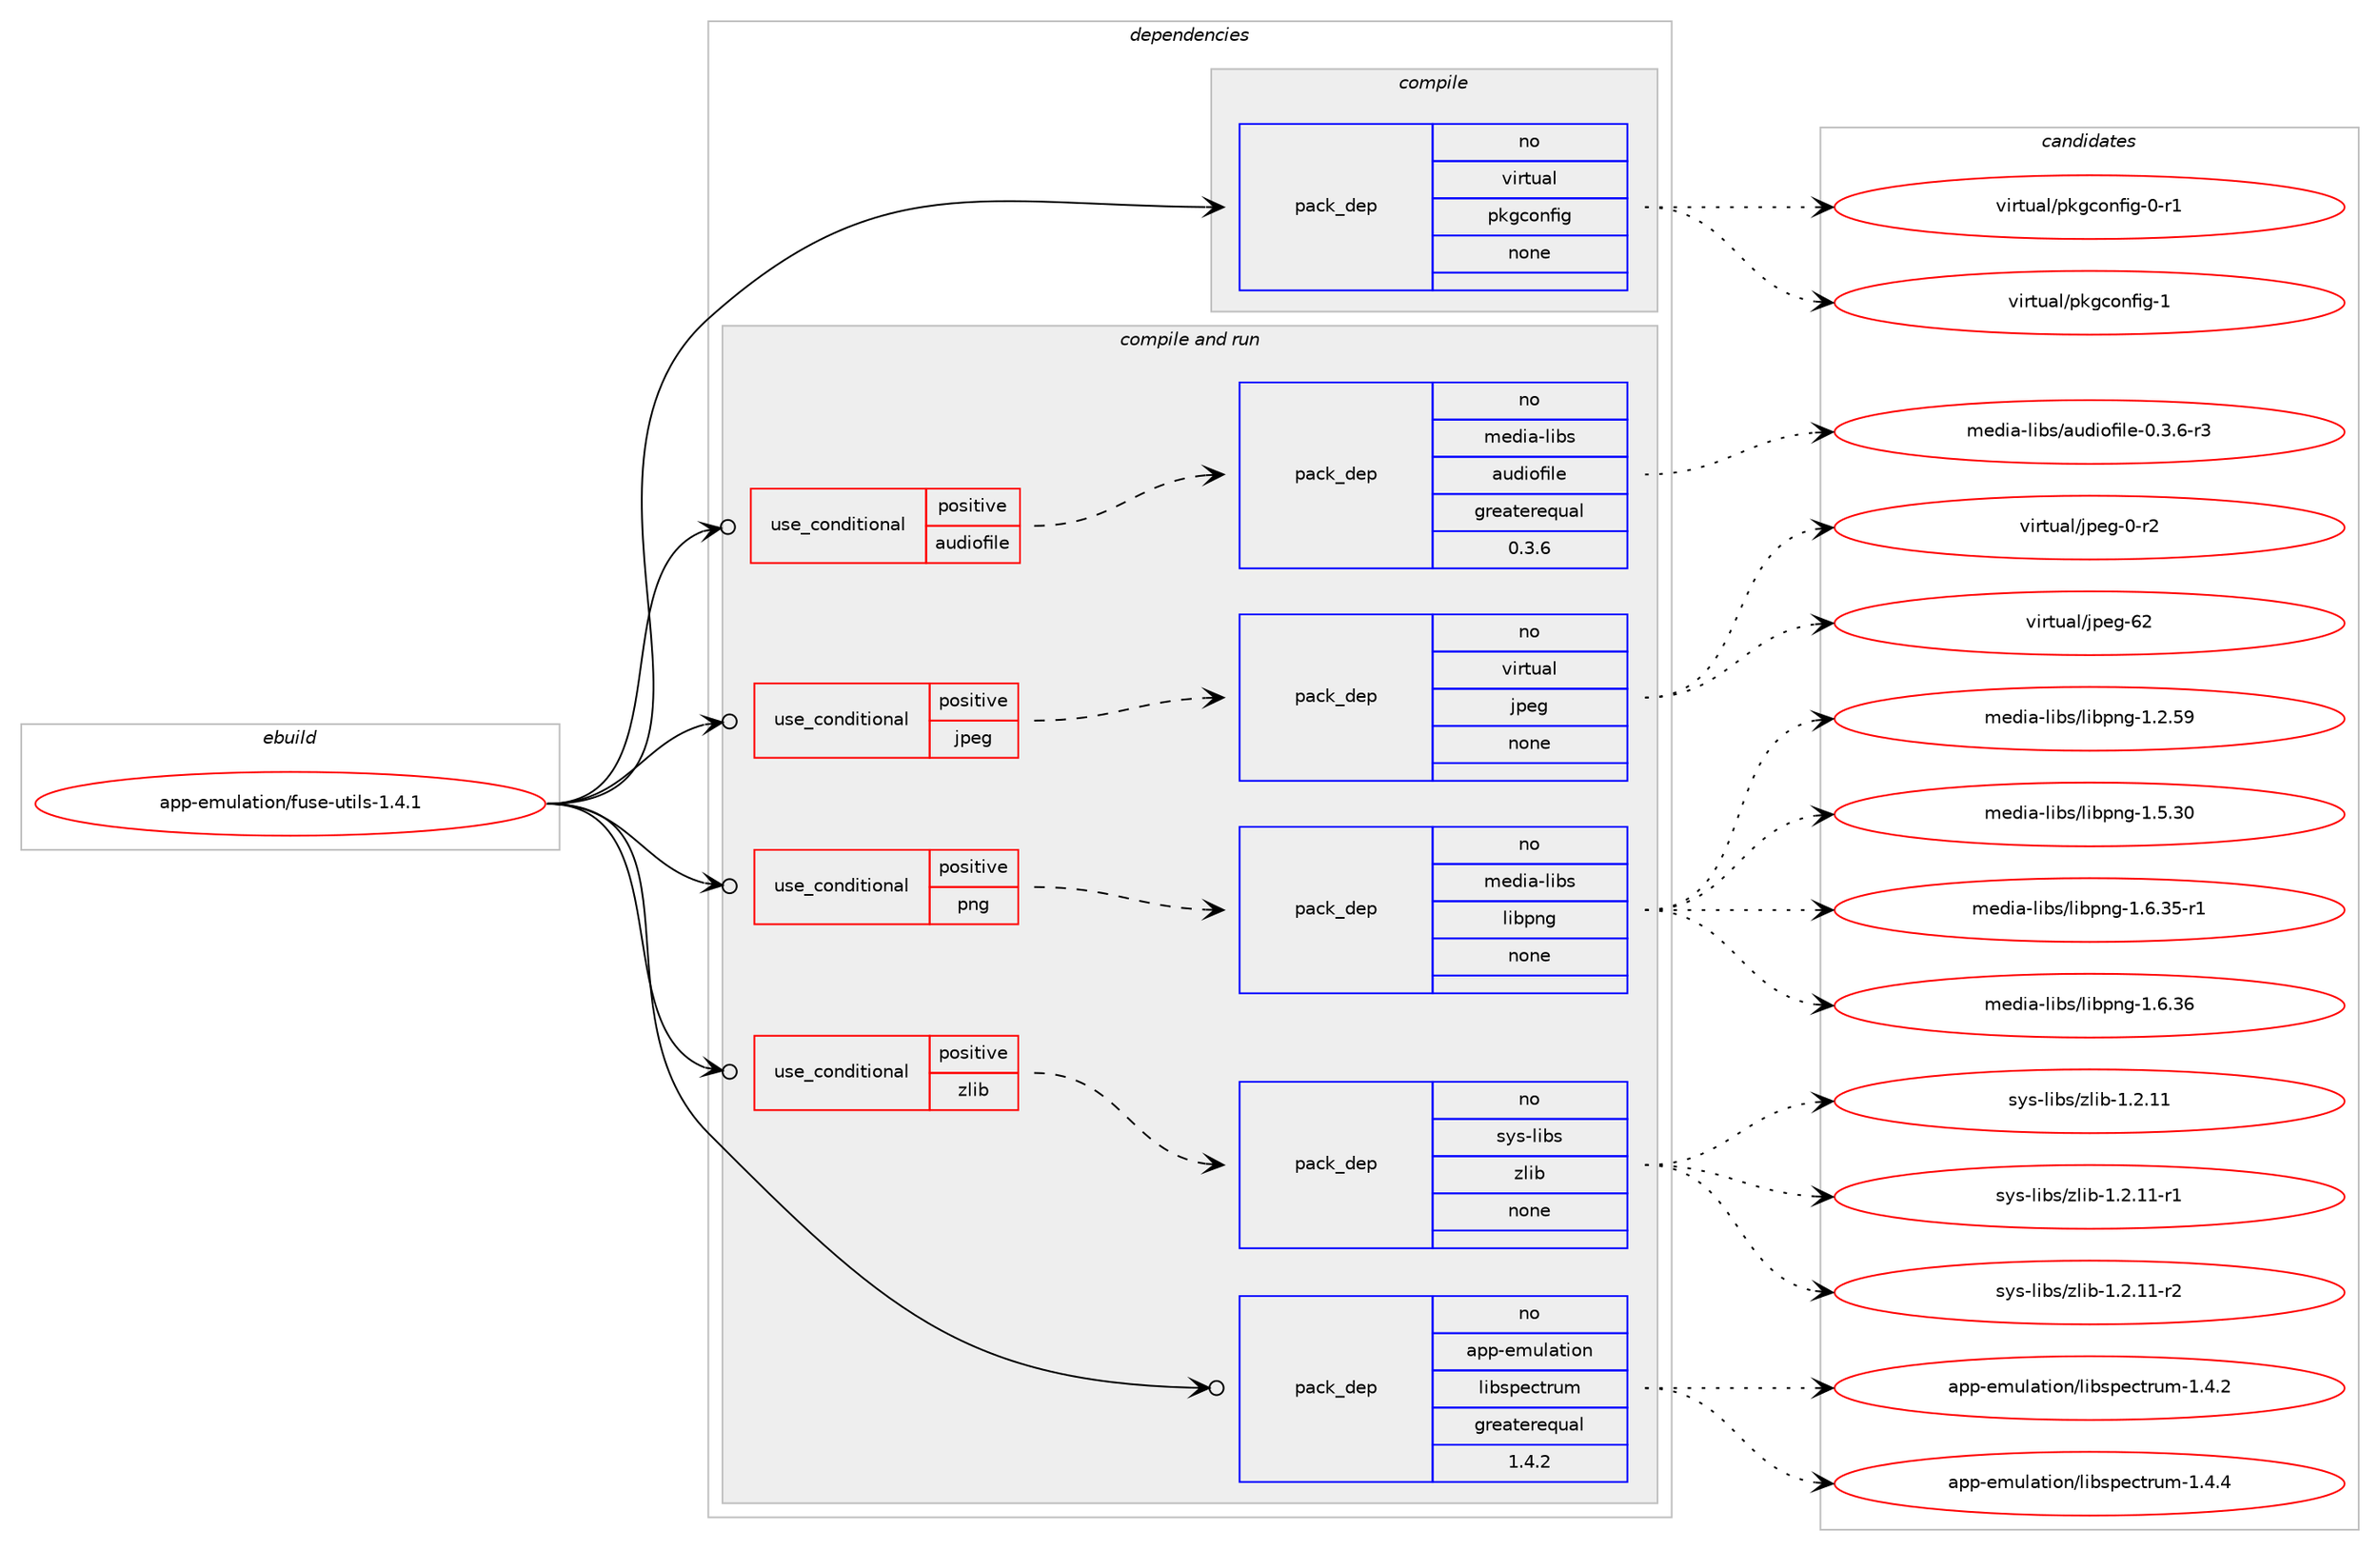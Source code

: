digraph prolog {

# *************
# Graph options
# *************

newrank=true;
concentrate=true;
compound=true;
graph [rankdir=LR,fontname=Helvetica,fontsize=10,ranksep=1.5];#, ranksep=2.5, nodesep=0.2];
edge  [arrowhead=vee];
node  [fontname=Helvetica,fontsize=10];

# **********
# The ebuild
# **********

subgraph cluster_leftcol {
color=gray;
rank=same;
label=<<i>ebuild</i>>;
id [label="app-emulation/fuse-utils-1.4.1", color=red, width=4, href="../app-emulation/fuse-utils-1.4.1.svg"];
}

# ****************
# The dependencies
# ****************

subgraph cluster_midcol {
color=gray;
label=<<i>dependencies</i>>;
subgraph cluster_compile {
fillcolor="#eeeeee";
style=filled;
label=<<i>compile</i>>;
subgraph pack915382 {
dependency1285299 [label=<<TABLE BORDER="0" CELLBORDER="1" CELLSPACING="0" CELLPADDING="4" WIDTH="220"><TR><TD ROWSPAN="6" CELLPADDING="30">pack_dep</TD></TR><TR><TD WIDTH="110">no</TD></TR><TR><TD>virtual</TD></TR><TR><TD>pkgconfig</TD></TR><TR><TD>none</TD></TR><TR><TD></TD></TR></TABLE>>, shape=none, color=blue];
}
id:e -> dependency1285299:w [weight=20,style="solid",arrowhead="vee"];
}
subgraph cluster_compileandrun {
fillcolor="#eeeeee";
style=filled;
label=<<i>compile and run</i>>;
subgraph cond349950 {
dependency1285300 [label=<<TABLE BORDER="0" CELLBORDER="1" CELLSPACING="0" CELLPADDING="4"><TR><TD ROWSPAN="3" CELLPADDING="10">use_conditional</TD></TR><TR><TD>positive</TD></TR><TR><TD>audiofile</TD></TR></TABLE>>, shape=none, color=red];
subgraph pack915383 {
dependency1285301 [label=<<TABLE BORDER="0" CELLBORDER="1" CELLSPACING="0" CELLPADDING="4" WIDTH="220"><TR><TD ROWSPAN="6" CELLPADDING="30">pack_dep</TD></TR><TR><TD WIDTH="110">no</TD></TR><TR><TD>media-libs</TD></TR><TR><TD>audiofile</TD></TR><TR><TD>greaterequal</TD></TR><TR><TD>0.3.6</TD></TR></TABLE>>, shape=none, color=blue];
}
dependency1285300:e -> dependency1285301:w [weight=20,style="dashed",arrowhead="vee"];
}
id:e -> dependency1285300:w [weight=20,style="solid",arrowhead="odotvee"];
subgraph cond349951 {
dependency1285302 [label=<<TABLE BORDER="0" CELLBORDER="1" CELLSPACING="0" CELLPADDING="4"><TR><TD ROWSPAN="3" CELLPADDING="10">use_conditional</TD></TR><TR><TD>positive</TD></TR><TR><TD>jpeg</TD></TR></TABLE>>, shape=none, color=red];
subgraph pack915384 {
dependency1285303 [label=<<TABLE BORDER="0" CELLBORDER="1" CELLSPACING="0" CELLPADDING="4" WIDTH="220"><TR><TD ROWSPAN="6" CELLPADDING="30">pack_dep</TD></TR><TR><TD WIDTH="110">no</TD></TR><TR><TD>virtual</TD></TR><TR><TD>jpeg</TD></TR><TR><TD>none</TD></TR><TR><TD></TD></TR></TABLE>>, shape=none, color=blue];
}
dependency1285302:e -> dependency1285303:w [weight=20,style="dashed",arrowhead="vee"];
}
id:e -> dependency1285302:w [weight=20,style="solid",arrowhead="odotvee"];
subgraph cond349952 {
dependency1285304 [label=<<TABLE BORDER="0" CELLBORDER="1" CELLSPACING="0" CELLPADDING="4"><TR><TD ROWSPAN="3" CELLPADDING="10">use_conditional</TD></TR><TR><TD>positive</TD></TR><TR><TD>png</TD></TR></TABLE>>, shape=none, color=red];
subgraph pack915385 {
dependency1285305 [label=<<TABLE BORDER="0" CELLBORDER="1" CELLSPACING="0" CELLPADDING="4" WIDTH="220"><TR><TD ROWSPAN="6" CELLPADDING="30">pack_dep</TD></TR><TR><TD WIDTH="110">no</TD></TR><TR><TD>media-libs</TD></TR><TR><TD>libpng</TD></TR><TR><TD>none</TD></TR><TR><TD></TD></TR></TABLE>>, shape=none, color=blue];
}
dependency1285304:e -> dependency1285305:w [weight=20,style="dashed",arrowhead="vee"];
}
id:e -> dependency1285304:w [weight=20,style="solid",arrowhead="odotvee"];
subgraph cond349953 {
dependency1285306 [label=<<TABLE BORDER="0" CELLBORDER="1" CELLSPACING="0" CELLPADDING="4"><TR><TD ROWSPAN="3" CELLPADDING="10">use_conditional</TD></TR><TR><TD>positive</TD></TR><TR><TD>zlib</TD></TR></TABLE>>, shape=none, color=red];
subgraph pack915386 {
dependency1285307 [label=<<TABLE BORDER="0" CELLBORDER="1" CELLSPACING="0" CELLPADDING="4" WIDTH="220"><TR><TD ROWSPAN="6" CELLPADDING="30">pack_dep</TD></TR><TR><TD WIDTH="110">no</TD></TR><TR><TD>sys-libs</TD></TR><TR><TD>zlib</TD></TR><TR><TD>none</TD></TR><TR><TD></TD></TR></TABLE>>, shape=none, color=blue];
}
dependency1285306:e -> dependency1285307:w [weight=20,style="dashed",arrowhead="vee"];
}
id:e -> dependency1285306:w [weight=20,style="solid",arrowhead="odotvee"];
subgraph pack915387 {
dependency1285308 [label=<<TABLE BORDER="0" CELLBORDER="1" CELLSPACING="0" CELLPADDING="4" WIDTH="220"><TR><TD ROWSPAN="6" CELLPADDING="30">pack_dep</TD></TR><TR><TD WIDTH="110">no</TD></TR><TR><TD>app-emulation</TD></TR><TR><TD>libspectrum</TD></TR><TR><TD>greaterequal</TD></TR><TR><TD>1.4.2</TD></TR></TABLE>>, shape=none, color=blue];
}
id:e -> dependency1285308:w [weight=20,style="solid",arrowhead="odotvee"];
}
subgraph cluster_run {
fillcolor="#eeeeee";
style=filled;
label=<<i>run</i>>;
}
}

# **************
# The candidates
# **************

subgraph cluster_choices {
rank=same;
color=gray;
label=<<i>candidates</i>>;

subgraph choice915382 {
color=black;
nodesep=1;
choice11810511411611797108471121071039911111010210510345484511449 [label="virtual/pkgconfig-0-r1", color=red, width=4,href="../virtual/pkgconfig-0-r1.svg"];
choice1181051141161179710847112107103991111101021051034549 [label="virtual/pkgconfig-1", color=red, width=4,href="../virtual/pkgconfig-1.svg"];
dependency1285299:e -> choice11810511411611797108471121071039911111010210510345484511449:w [style=dotted,weight="100"];
dependency1285299:e -> choice1181051141161179710847112107103991111101021051034549:w [style=dotted,weight="100"];
}
subgraph choice915383 {
color=black;
nodesep=1;
choice10910110010597451081059811547971171001051111021051081014548465146544511451 [label="media-libs/audiofile-0.3.6-r3", color=red, width=4,href="../media-libs/audiofile-0.3.6-r3.svg"];
dependency1285301:e -> choice10910110010597451081059811547971171001051111021051081014548465146544511451:w [style=dotted,weight="100"];
}
subgraph choice915384 {
color=black;
nodesep=1;
choice118105114116117971084710611210110345484511450 [label="virtual/jpeg-0-r2", color=red, width=4,href="../virtual/jpeg-0-r2.svg"];
choice1181051141161179710847106112101103455450 [label="virtual/jpeg-62", color=red, width=4,href="../virtual/jpeg-62.svg"];
dependency1285303:e -> choice118105114116117971084710611210110345484511450:w [style=dotted,weight="100"];
dependency1285303:e -> choice1181051141161179710847106112101103455450:w [style=dotted,weight="100"];
}
subgraph choice915385 {
color=black;
nodesep=1;
choice109101100105974510810598115471081059811211010345494650465357 [label="media-libs/libpng-1.2.59", color=red, width=4,href="../media-libs/libpng-1.2.59.svg"];
choice109101100105974510810598115471081059811211010345494653465148 [label="media-libs/libpng-1.5.30", color=red, width=4,href="../media-libs/libpng-1.5.30.svg"];
choice1091011001059745108105981154710810598112110103454946544651534511449 [label="media-libs/libpng-1.6.35-r1", color=red, width=4,href="../media-libs/libpng-1.6.35-r1.svg"];
choice109101100105974510810598115471081059811211010345494654465154 [label="media-libs/libpng-1.6.36", color=red, width=4,href="../media-libs/libpng-1.6.36.svg"];
dependency1285305:e -> choice109101100105974510810598115471081059811211010345494650465357:w [style=dotted,weight="100"];
dependency1285305:e -> choice109101100105974510810598115471081059811211010345494653465148:w [style=dotted,weight="100"];
dependency1285305:e -> choice1091011001059745108105981154710810598112110103454946544651534511449:w [style=dotted,weight="100"];
dependency1285305:e -> choice109101100105974510810598115471081059811211010345494654465154:w [style=dotted,weight="100"];
}
subgraph choice915386 {
color=black;
nodesep=1;
choice1151211154510810598115471221081059845494650464949 [label="sys-libs/zlib-1.2.11", color=red, width=4,href="../sys-libs/zlib-1.2.11.svg"];
choice11512111545108105981154712210810598454946504649494511449 [label="sys-libs/zlib-1.2.11-r1", color=red, width=4,href="../sys-libs/zlib-1.2.11-r1.svg"];
choice11512111545108105981154712210810598454946504649494511450 [label="sys-libs/zlib-1.2.11-r2", color=red, width=4,href="../sys-libs/zlib-1.2.11-r2.svg"];
dependency1285307:e -> choice1151211154510810598115471221081059845494650464949:w [style=dotted,weight="100"];
dependency1285307:e -> choice11512111545108105981154712210810598454946504649494511449:w [style=dotted,weight="100"];
dependency1285307:e -> choice11512111545108105981154712210810598454946504649494511450:w [style=dotted,weight="100"];
}
subgraph choice915387 {
color=black;
nodesep=1;
choice971121124510110911710897116105111110471081059811511210199116114117109454946524650 [label="app-emulation/libspectrum-1.4.2", color=red, width=4,href="../app-emulation/libspectrum-1.4.2.svg"];
choice971121124510110911710897116105111110471081059811511210199116114117109454946524652 [label="app-emulation/libspectrum-1.4.4", color=red, width=4,href="../app-emulation/libspectrum-1.4.4.svg"];
dependency1285308:e -> choice971121124510110911710897116105111110471081059811511210199116114117109454946524650:w [style=dotted,weight="100"];
dependency1285308:e -> choice971121124510110911710897116105111110471081059811511210199116114117109454946524652:w [style=dotted,weight="100"];
}
}

}
